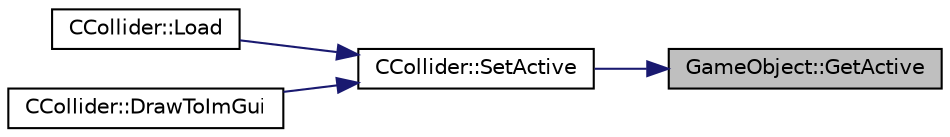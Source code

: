 digraph "GameObject::GetActive"
{
 // LATEX_PDF_SIZE
  edge [fontname="Helvetica",fontsize="10",labelfontname="Helvetica",labelfontsize="10"];
  node [fontname="Helvetica",fontsize="10",shape=record];
  rankdir="RL";
  Node55 [label="GameObject::GetActive",height=0.2,width=0.4,color="black", fillcolor="grey75", style="filled", fontcolor="black",tooltip=" "];
  Node55 -> Node56 [dir="back",color="midnightblue",fontsize="10",style="solid",fontname="Helvetica"];
  Node56 [label="CCollider::SetActive",height=0.2,width=0.4,color="black", fillcolor="white", style="filled",URL="$class_c_collider.html#ab2e8f16f57686861b326a4061c70320a",tooltip="mutates active state"];
  Node56 -> Node57 [dir="back",color="midnightblue",fontsize="10",style="solid",fontname="Helvetica"];
  Node57 [label="CCollider::Load",height=0.2,width=0.4,color="black", fillcolor="white", style="filled",URL="$class_c_collider.html#ab69c5c7345b0d7da17393d5db4e10ae2",tooltip="loads the component from saved state"];
  Node56 -> Node58 [dir="back",color="midnightblue",fontsize="10",style="solid",fontname="Helvetica"];
  Node58 [label="CCollider::DrawToImGui",height=0.2,width=0.4,color="black", fillcolor="white", style="filled",URL="$class_c_collider.html#aafb37d9330706fa8ed0251a06ee6a7ab",tooltip="Draws to imgui."];
}
